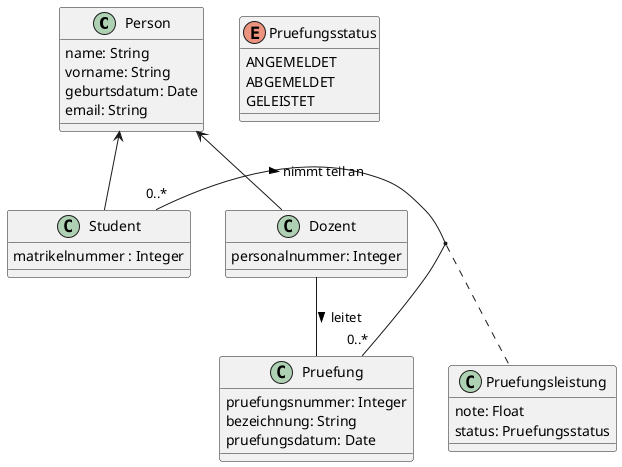 @startuml

class Person {
  name: String
  vorname: String
  geburtsdatum: Date
  email: String
}

class Student{
  matrikelnummer : Integer

}

class Pruefung {
  pruefungsnummer: Integer
  bezeichnung: String
  pruefungsdatum: Date

}

class Dozent {
  personalnummer: Integer
}

Student -up-> Person
Dozent -up-> Person
Dozent -- Pruefung: > leitet
Student "0..*" - "0..*" Pruefung: > nimmt teil an
(Student, Pruefung) .. Pruefungsleistung

class Pruefungsleistung {
  note: Float
  status: Pruefungsstatus
}

enum Pruefungsstatus {
  ANGEMELDET
  ABGEMELDET
  GELEISTET
}

@enduml
